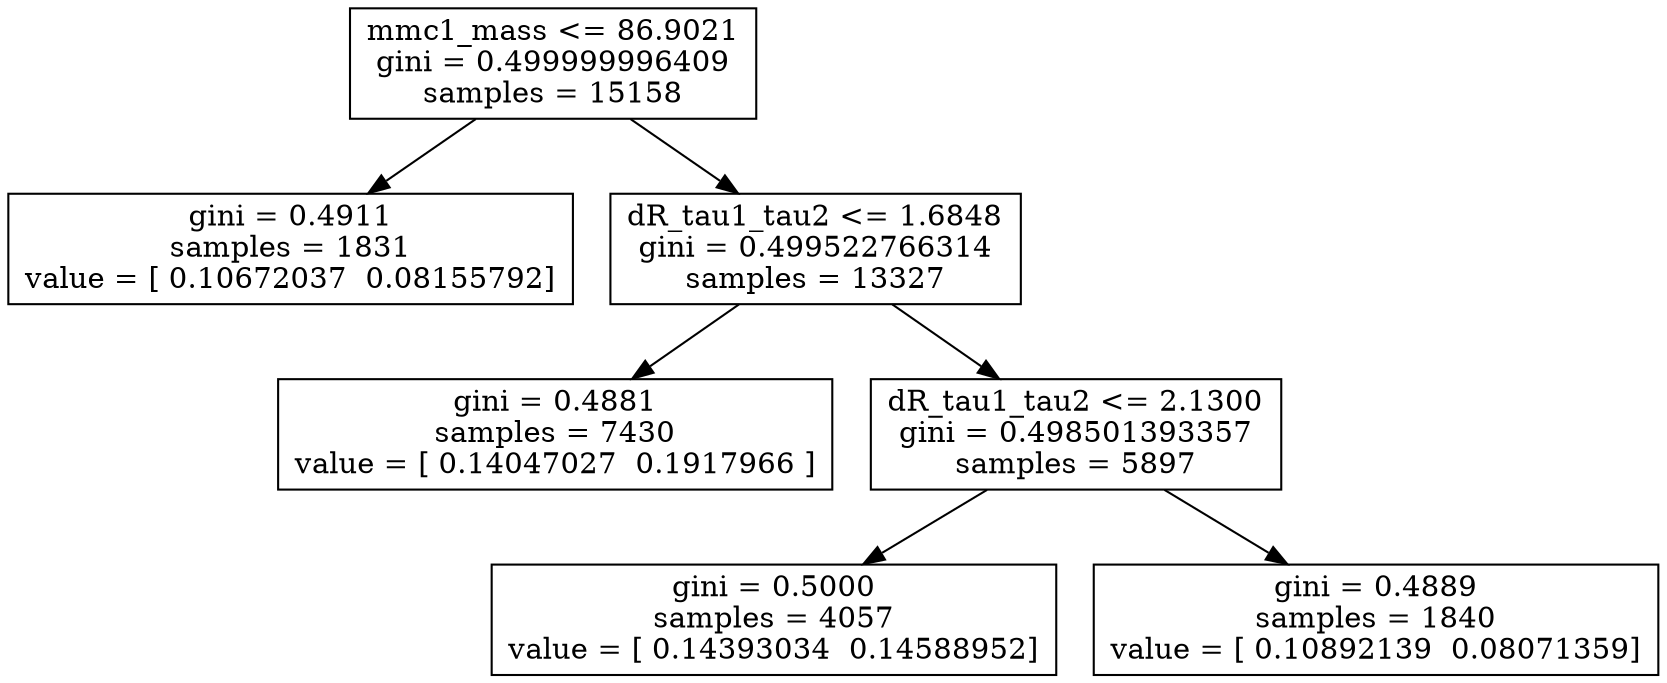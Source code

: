digraph Tree {
0 [label="mmc1_mass <= 86.9021\ngini = 0.499999996409\nsamples = 15158", shape="box"] ;
1 [label="gini = 0.4911\nsamples = 1831\nvalue = [ 0.10672037  0.08155792]", shape="box"] ;
0 -> 1 ;
2 [label="dR_tau1_tau2 <= 1.6848\ngini = 0.499522766314\nsamples = 13327", shape="box"] ;
0 -> 2 ;
3 [label="gini = 0.4881\nsamples = 7430\nvalue = [ 0.14047027  0.1917966 ]", shape="box"] ;
2 -> 3 ;
4 [label="dR_tau1_tau2 <= 2.1300\ngini = 0.498501393357\nsamples = 5897", shape="box"] ;
2 -> 4 ;
5 [label="gini = 0.5000\nsamples = 4057\nvalue = [ 0.14393034  0.14588952]", shape="box"] ;
4 -> 5 ;
6 [label="gini = 0.4889\nsamples = 1840\nvalue = [ 0.10892139  0.08071359]", shape="box"] ;
4 -> 6 ;
}